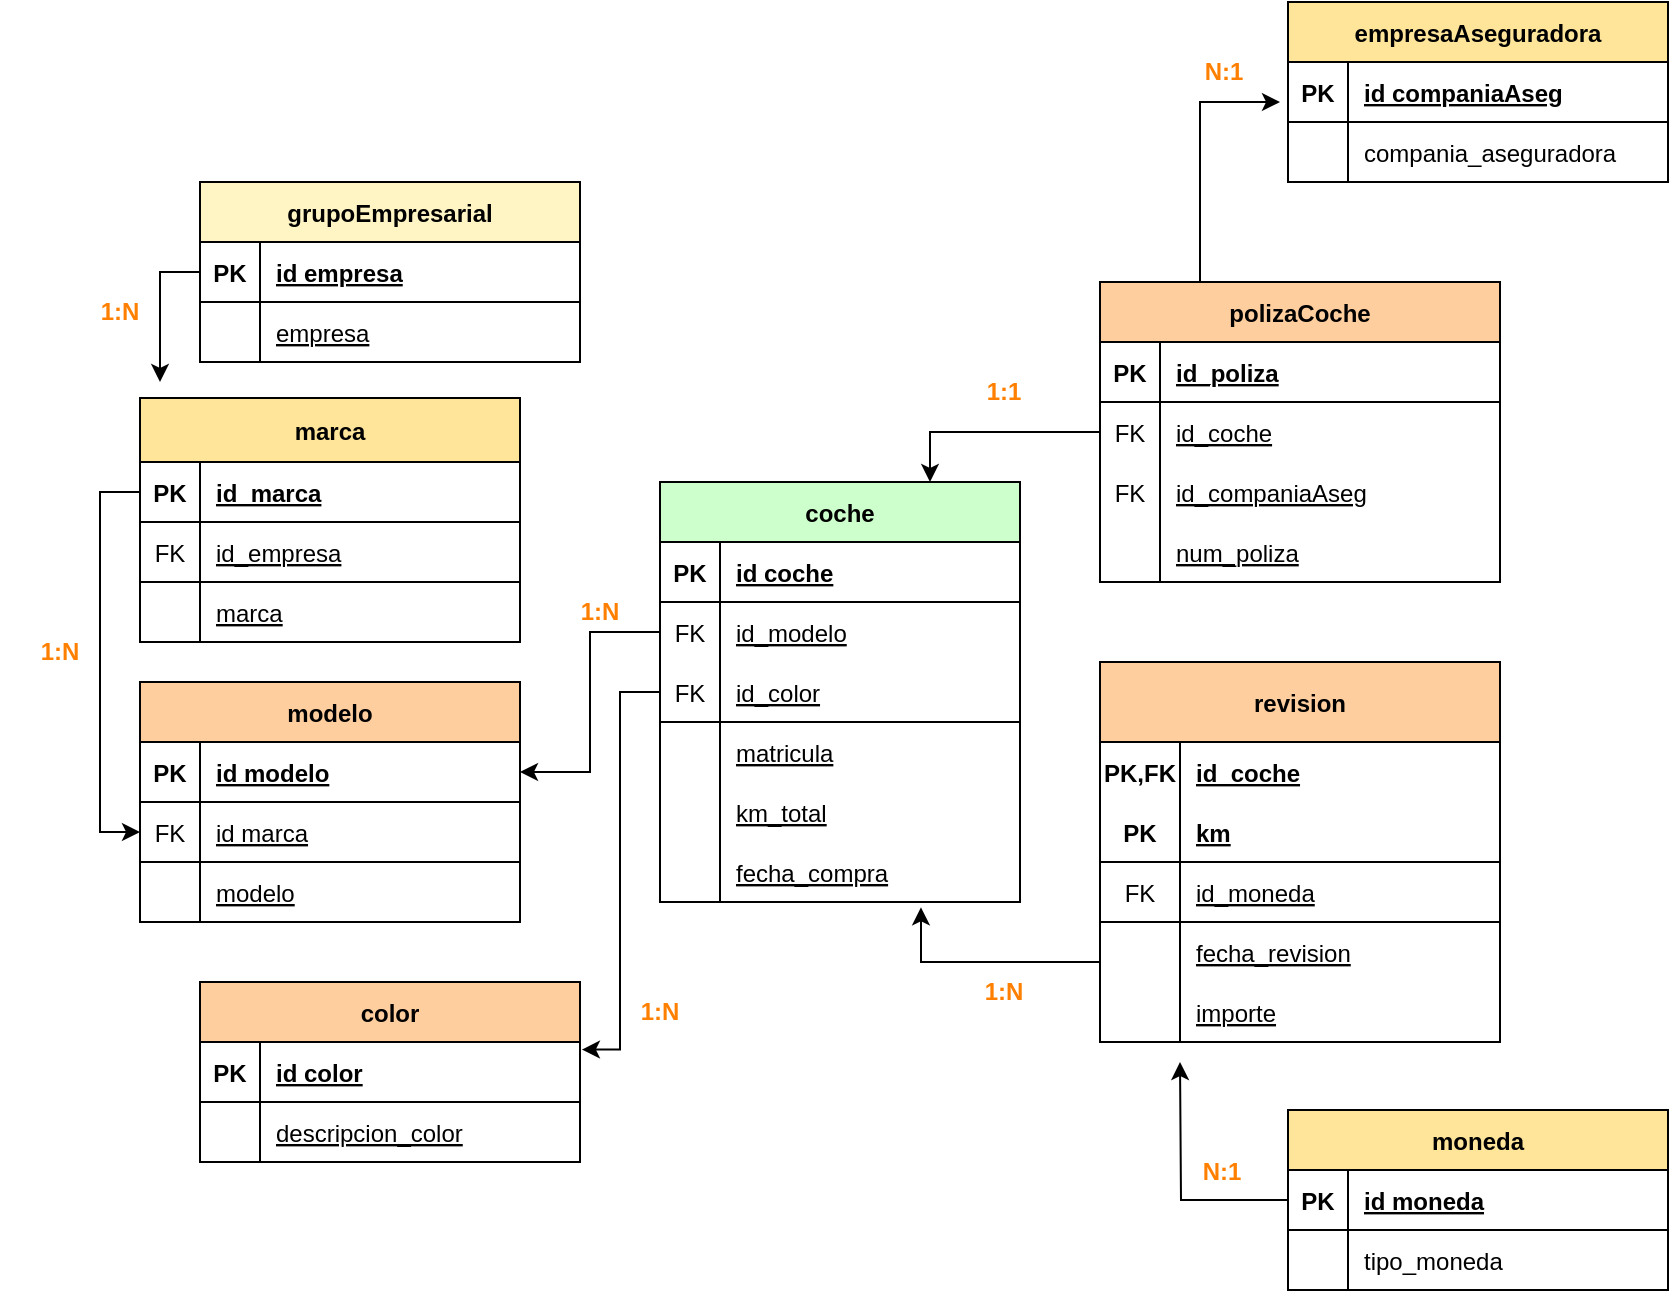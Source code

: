 <mxfile version="20.3.0" type="device"><diagram id="s9xjwpLU1Wq2A8iYwJkO" name="Página-1"><mxGraphModel dx="1501" dy="2034" grid="1" gridSize="10" guides="1" tooltips="1" connect="1" arrows="1" fold="1" page="1" pageScale="1" pageWidth="827" pageHeight="1169" math="0" shadow="0"><root><mxCell id="0"/><mxCell id="1" parent="0"/><mxCell id="CI-tjqGErFmag78RZbSI-109" value="coche" style="shape=table;startSize=30;container=1;collapsible=1;childLayout=tableLayout;fixedRows=1;rowLines=0;fontStyle=1;align=center;resizeLast=1;fillColor=#CCFFCC;" parent="1" vertex="1"><mxGeometry x="100" y="160" width="180" height="210" as="geometry"/></mxCell><mxCell id="CI-tjqGErFmag78RZbSI-110" value="" style="shape=tableRow;horizontal=0;startSize=0;swimlaneHead=0;swimlaneBody=0;fillColor=none;collapsible=0;dropTarget=0;points=[[0,0.5],[1,0.5]];portConstraint=eastwest;top=0;left=0;right=0;bottom=1;" parent="CI-tjqGErFmag78RZbSI-109" vertex="1"><mxGeometry y="30" width="180" height="30" as="geometry"/></mxCell><mxCell id="CI-tjqGErFmag78RZbSI-111" value="PK" style="shape=partialRectangle;connectable=0;fillColor=none;top=0;left=0;bottom=0;right=0;fontStyle=1;overflow=hidden;" parent="CI-tjqGErFmag78RZbSI-110" vertex="1"><mxGeometry width="30" height="30" as="geometry"><mxRectangle width="30" height="30" as="alternateBounds"/></mxGeometry></mxCell><mxCell id="CI-tjqGErFmag78RZbSI-112" value="id coche" style="shape=partialRectangle;connectable=0;fillColor=none;top=0;left=0;bottom=0;right=0;align=left;spacingLeft=6;fontStyle=5;overflow=hidden;" parent="CI-tjqGErFmag78RZbSI-110" vertex="1"><mxGeometry x="30" width="150" height="30" as="geometry"><mxRectangle width="150" height="30" as="alternateBounds"/></mxGeometry></mxCell><mxCell id="CI-tjqGErFmag78RZbSI-113" value="" style="shape=tableRow;horizontal=0;startSize=0;swimlaneHead=0;swimlaneBody=0;fillColor=none;collapsible=0;dropTarget=0;points=[[0,0.5],[1,0.5]];portConstraint=eastwest;top=0;left=0;right=0;bottom=0;" parent="CI-tjqGErFmag78RZbSI-109" vertex="1"><mxGeometry y="60" width="180" height="30" as="geometry"/></mxCell><mxCell id="CI-tjqGErFmag78RZbSI-114" value="FK" style="shape=partialRectangle;connectable=0;fillColor=none;top=0;left=0;bottom=0;right=0;editable=1;overflow=hidden;" parent="CI-tjqGErFmag78RZbSI-113" vertex="1"><mxGeometry width="30" height="30" as="geometry"><mxRectangle width="30" height="30" as="alternateBounds"/></mxGeometry></mxCell><mxCell id="CI-tjqGErFmag78RZbSI-115" value="id_modelo" style="shape=partialRectangle;connectable=0;fillColor=none;top=0;left=0;bottom=0;right=0;align=left;spacingLeft=6;overflow=hidden;fontStyle=4" parent="CI-tjqGErFmag78RZbSI-113" vertex="1"><mxGeometry x="30" width="150" height="30" as="geometry"><mxRectangle width="150" height="30" as="alternateBounds"/></mxGeometry></mxCell><mxCell id="CI-tjqGErFmag78RZbSI-116" value="" style="shape=tableRow;horizontal=0;startSize=0;swimlaneHead=0;swimlaneBody=0;fillColor=none;collapsible=0;dropTarget=0;points=[[0,0.5],[1,0.5]];portConstraint=eastwest;top=0;left=0;right=0;bottom=1;" parent="CI-tjqGErFmag78RZbSI-109" vertex="1"><mxGeometry y="90" width="180" height="30" as="geometry"/></mxCell><mxCell id="CI-tjqGErFmag78RZbSI-117" value="FK" style="shape=partialRectangle;connectable=0;fillColor=none;top=0;left=0;bottom=0;right=0;fontStyle=0;overflow=hidden;" parent="CI-tjqGErFmag78RZbSI-116" vertex="1"><mxGeometry width="30" height="30" as="geometry"><mxRectangle width="30" height="30" as="alternateBounds"/></mxGeometry></mxCell><mxCell id="CI-tjqGErFmag78RZbSI-118" value="id_color" style="shape=partialRectangle;connectable=0;fillColor=none;top=0;left=0;bottom=0;right=0;align=left;spacingLeft=6;fontStyle=4;overflow=hidden;strokeColor=default;" parent="CI-tjqGErFmag78RZbSI-116" vertex="1"><mxGeometry x="30" width="150" height="30" as="geometry"><mxRectangle width="150" height="30" as="alternateBounds"/></mxGeometry></mxCell><mxCell id="CI-tjqGErFmag78RZbSI-119" value="" style="shape=tableRow;horizontal=0;startSize=0;swimlaneHead=0;swimlaneBody=0;fillColor=none;collapsible=0;dropTarget=0;points=[[0,0.5],[1,0.5]];portConstraint=eastwest;top=0;left=0;right=0;bottom=0;" parent="CI-tjqGErFmag78RZbSI-109" vertex="1"><mxGeometry y="120" width="180" height="30" as="geometry"/></mxCell><mxCell id="CI-tjqGErFmag78RZbSI-120" value="" style="shape=partialRectangle;connectable=0;fillColor=none;top=0;left=0;bottom=0;right=0;editable=1;overflow=hidden;" parent="CI-tjqGErFmag78RZbSI-119" vertex="1"><mxGeometry width="30" height="30" as="geometry"><mxRectangle width="30" height="30" as="alternateBounds"/></mxGeometry></mxCell><mxCell id="CI-tjqGErFmag78RZbSI-121" value="matricula" style="shape=partialRectangle;connectable=0;fillColor=none;top=0;left=0;bottom=0;right=0;align=left;spacingLeft=6;overflow=hidden;fontStyle=4" parent="CI-tjqGErFmag78RZbSI-119" vertex="1"><mxGeometry x="30" width="150" height="30" as="geometry"><mxRectangle width="150" height="30" as="alternateBounds"/></mxGeometry></mxCell><mxCell id="CI-tjqGErFmag78RZbSI-122" value="" style="shape=tableRow;horizontal=0;startSize=0;swimlaneHead=0;swimlaneBody=0;fillColor=none;collapsible=0;dropTarget=0;points=[[0,0.5],[1,0.5]];portConstraint=eastwest;top=0;left=0;right=0;bottom=0;" parent="CI-tjqGErFmag78RZbSI-109" vertex="1"><mxGeometry y="150" width="180" height="30" as="geometry"/></mxCell><mxCell id="CI-tjqGErFmag78RZbSI-123" value="" style="shape=partialRectangle;connectable=0;fillColor=none;top=0;left=0;bottom=0;right=0;editable=1;overflow=hidden;" parent="CI-tjqGErFmag78RZbSI-122" vertex="1"><mxGeometry width="30" height="30" as="geometry"><mxRectangle width="30" height="30" as="alternateBounds"/></mxGeometry></mxCell><mxCell id="CI-tjqGErFmag78RZbSI-124" value="km_total" style="shape=partialRectangle;connectable=0;fillColor=none;top=0;left=0;bottom=0;right=0;align=left;spacingLeft=6;overflow=hidden;fontStyle=4" parent="CI-tjqGErFmag78RZbSI-122" vertex="1"><mxGeometry x="30" width="150" height="30" as="geometry"><mxRectangle width="150" height="30" as="alternateBounds"/></mxGeometry></mxCell><mxCell id="CI-tjqGErFmag78RZbSI-128" value="" style="shape=tableRow;horizontal=0;startSize=0;swimlaneHead=0;swimlaneBody=0;fillColor=none;collapsible=0;dropTarget=0;points=[[0,0.5],[1,0.5]];portConstraint=eastwest;top=0;left=0;right=0;bottom=0;" parent="CI-tjqGErFmag78RZbSI-109" vertex="1"><mxGeometry y="180" width="180" height="30" as="geometry"/></mxCell><mxCell id="CI-tjqGErFmag78RZbSI-129" value="" style="shape=partialRectangle;connectable=0;fillColor=none;top=0;left=0;bottom=0;right=0;editable=1;overflow=hidden;" parent="CI-tjqGErFmag78RZbSI-128" vertex="1"><mxGeometry width="30" height="30" as="geometry"><mxRectangle width="30" height="30" as="alternateBounds"/></mxGeometry></mxCell><mxCell id="CI-tjqGErFmag78RZbSI-130" value="fecha_compra" style="shape=partialRectangle;connectable=0;fillColor=none;top=0;left=0;bottom=0;right=0;align=left;spacingLeft=6;overflow=hidden;fontStyle=4" parent="CI-tjqGErFmag78RZbSI-128" vertex="1"><mxGeometry x="30" width="150" height="30" as="geometry"><mxRectangle width="150" height="30" as="alternateBounds"/></mxGeometry></mxCell><mxCell id="CI-tjqGErFmag78RZbSI-131" value="revision" style="shape=table;startSize=40;container=1;collapsible=1;childLayout=tableLayout;fixedRows=1;rowLines=0;fontStyle=1;align=center;resizeLast=1;fillColor=#FFCE9F;" parent="1" vertex="1"><mxGeometry x="320" y="250" width="200" height="190" as="geometry"/></mxCell><mxCell id="CI-tjqGErFmag78RZbSI-135" value="" style="shape=tableRow;horizontal=0;startSize=0;swimlaneHead=0;swimlaneBody=0;fillColor=none;collapsible=0;dropTarget=0;points=[[0,0.5],[1,0.5]];portConstraint=eastwest;top=0;left=0;right=0;bottom=0;" parent="CI-tjqGErFmag78RZbSI-131" vertex="1"><mxGeometry y="40" width="200" height="30" as="geometry"/></mxCell><mxCell id="CI-tjqGErFmag78RZbSI-136" value="PK,FK" style="shape=partialRectangle;connectable=0;fillColor=none;top=0;left=0;bottom=0;right=0;editable=1;overflow=hidden;fontStyle=1" parent="CI-tjqGErFmag78RZbSI-135" vertex="1"><mxGeometry width="40" height="30" as="geometry"><mxRectangle width="40" height="30" as="alternateBounds"/></mxGeometry></mxCell><mxCell id="CI-tjqGErFmag78RZbSI-137" value="id_coche" style="shape=partialRectangle;connectable=0;fillColor=none;top=0;left=0;bottom=0;right=0;align=left;spacingLeft=6;overflow=hidden;fontStyle=5" parent="CI-tjqGErFmag78RZbSI-135" vertex="1"><mxGeometry x="40" width="160" height="30" as="geometry"><mxRectangle width="160" height="30" as="alternateBounds"/></mxGeometry></mxCell><mxCell id="CI-tjqGErFmag78RZbSI-138" value="" style="shape=tableRow;horizontal=0;startSize=0;swimlaneHead=0;swimlaneBody=0;fillColor=none;collapsible=0;dropTarget=0;points=[[0,0.5],[1,0.5]];portConstraint=eastwest;top=0;left=0;right=0;bottom=1;" parent="CI-tjqGErFmag78RZbSI-131" vertex="1"><mxGeometry y="70" width="200" height="30" as="geometry"/></mxCell><mxCell id="CI-tjqGErFmag78RZbSI-139" value="PK" style="shape=partialRectangle;connectable=0;fillColor=none;top=0;left=0;bottom=0;right=0;fontStyle=1;overflow=hidden;" parent="CI-tjqGErFmag78RZbSI-138" vertex="1"><mxGeometry width="40" height="30" as="geometry"><mxRectangle width="40" height="30" as="alternateBounds"/></mxGeometry></mxCell><mxCell id="CI-tjqGErFmag78RZbSI-140" value="km" style="shape=partialRectangle;connectable=0;fillColor=none;top=0;left=0;bottom=0;right=0;align=left;spacingLeft=6;fontStyle=5;overflow=hidden;strokeColor=default;" parent="CI-tjqGErFmag78RZbSI-138" vertex="1"><mxGeometry x="40" width="160" height="30" as="geometry"><mxRectangle width="160" height="30" as="alternateBounds"/></mxGeometry></mxCell><mxCell id="CI-tjqGErFmag78RZbSI-132" value="" style="shape=tableRow;horizontal=0;startSize=0;swimlaneHead=0;swimlaneBody=0;fillColor=none;collapsible=0;dropTarget=0;points=[[0,0.5],[1,0.5]];portConstraint=eastwest;top=0;left=0;right=0;bottom=1;fontStyle=0" parent="CI-tjqGErFmag78RZbSI-131" vertex="1"><mxGeometry y="100" width="200" height="30" as="geometry"/></mxCell><mxCell id="CI-tjqGErFmag78RZbSI-133" value="FK" style="shape=partialRectangle;connectable=0;fillColor=none;top=0;left=0;bottom=0;right=0;fontStyle=0;overflow=hidden;" parent="CI-tjqGErFmag78RZbSI-132" vertex="1"><mxGeometry width="40" height="30" as="geometry"><mxRectangle width="40" height="30" as="alternateBounds"/></mxGeometry></mxCell><mxCell id="CI-tjqGErFmag78RZbSI-134" value="id_moneda" style="shape=partialRectangle;connectable=0;fillColor=none;top=0;left=0;bottom=0;right=0;align=left;spacingLeft=6;fontStyle=4;overflow=hidden;strokeColor=none;" parent="CI-tjqGErFmag78RZbSI-132" vertex="1"><mxGeometry x="40" width="160" height="30" as="geometry"><mxRectangle width="160" height="30" as="alternateBounds"/></mxGeometry></mxCell><mxCell id="CI-tjqGErFmag78RZbSI-141" value="" style="shape=tableRow;horizontal=0;startSize=0;swimlaneHead=0;swimlaneBody=0;fillColor=none;collapsible=0;dropTarget=0;points=[[0,0.5],[1,0.5]];portConstraint=eastwest;top=0;left=0;right=0;bottom=0;" parent="CI-tjqGErFmag78RZbSI-131" vertex="1"><mxGeometry y="130" width="200" height="30" as="geometry"/></mxCell><mxCell id="CI-tjqGErFmag78RZbSI-142" value="" style="shape=partialRectangle;connectable=0;fillColor=none;top=0;left=0;bottom=0;right=0;editable=1;overflow=hidden;" parent="CI-tjqGErFmag78RZbSI-141" vertex="1"><mxGeometry width="40" height="30" as="geometry"><mxRectangle width="40" height="30" as="alternateBounds"/></mxGeometry></mxCell><mxCell id="CI-tjqGErFmag78RZbSI-143" value="fecha_revision" style="shape=partialRectangle;connectable=0;fillColor=none;top=0;left=0;bottom=0;right=0;align=left;spacingLeft=6;overflow=hidden;fontStyle=4" parent="CI-tjqGErFmag78RZbSI-141" vertex="1"><mxGeometry x="40" width="160" height="30" as="geometry"><mxRectangle width="160" height="30" as="alternateBounds"/></mxGeometry></mxCell><mxCell id="CI-tjqGErFmag78RZbSI-144" value="" style="shape=tableRow;horizontal=0;startSize=0;swimlaneHead=0;swimlaneBody=0;fillColor=none;collapsible=0;dropTarget=0;points=[[0,0.5],[1,0.5]];portConstraint=eastwest;top=0;left=0;right=0;bottom=0;fontStyle=4" parent="CI-tjqGErFmag78RZbSI-131" vertex="1"><mxGeometry y="160" width="200" height="30" as="geometry"/></mxCell><mxCell id="CI-tjqGErFmag78RZbSI-145" value="" style="shape=partialRectangle;connectable=0;fillColor=none;top=0;left=0;bottom=0;right=0;editable=1;overflow=hidden;" parent="CI-tjqGErFmag78RZbSI-144" vertex="1"><mxGeometry width="40" height="30" as="geometry"><mxRectangle width="40" height="30" as="alternateBounds"/></mxGeometry></mxCell><mxCell id="CI-tjqGErFmag78RZbSI-146" value="importe" style="shape=partialRectangle;connectable=0;fillColor=none;top=0;left=0;bottom=0;right=0;align=left;spacingLeft=6;overflow=hidden;fontStyle=4" parent="CI-tjqGErFmag78RZbSI-144" vertex="1"><mxGeometry x="40" width="160" height="30" as="geometry"><mxRectangle width="160" height="30" as="alternateBounds"/></mxGeometry></mxCell><mxCell id="CI-tjqGErFmag78RZbSI-153" value="moneda" style="shape=table;startSize=30;container=1;collapsible=1;childLayout=tableLayout;fixedRows=1;rowLines=0;fontStyle=1;align=center;resizeLast=1;fillColor=#FFE599;" parent="1" vertex="1"><mxGeometry x="414" y="474" width="190" height="90" as="geometry"/></mxCell><mxCell id="CI-tjqGErFmag78RZbSI-154" value="" style="shape=tableRow;horizontal=0;startSize=0;swimlaneHead=0;swimlaneBody=0;fillColor=none;collapsible=0;dropTarget=0;points=[[0,0.5],[1,0.5]];portConstraint=eastwest;top=0;left=0;right=0;bottom=1;" parent="CI-tjqGErFmag78RZbSI-153" vertex="1"><mxGeometry y="30" width="190" height="30" as="geometry"/></mxCell><mxCell id="CI-tjqGErFmag78RZbSI-155" value="PK" style="shape=partialRectangle;connectable=0;fillColor=none;top=0;left=0;bottom=0;right=0;fontStyle=1;overflow=hidden;" parent="CI-tjqGErFmag78RZbSI-154" vertex="1"><mxGeometry width="30" height="30" as="geometry"><mxRectangle width="30" height="30" as="alternateBounds"/></mxGeometry></mxCell><mxCell id="CI-tjqGErFmag78RZbSI-156" value="id moneda" style="shape=partialRectangle;connectable=0;fillColor=none;top=0;left=0;bottom=0;right=0;align=left;spacingLeft=6;fontStyle=5;overflow=hidden;" parent="CI-tjqGErFmag78RZbSI-154" vertex="1"><mxGeometry x="30" width="160" height="30" as="geometry"><mxRectangle width="160" height="30" as="alternateBounds"/></mxGeometry></mxCell><mxCell id="CI-tjqGErFmag78RZbSI-157" value="" style="shape=tableRow;horizontal=0;startSize=0;swimlaneHead=0;swimlaneBody=0;fillColor=none;collapsible=0;dropTarget=0;points=[[0,0.5],[1,0.5]];portConstraint=eastwest;top=0;left=0;right=0;bottom=0;" parent="CI-tjqGErFmag78RZbSI-153" vertex="1"><mxGeometry y="60" width="190" height="30" as="geometry"/></mxCell><mxCell id="CI-tjqGErFmag78RZbSI-158" value="" style="shape=partialRectangle;connectable=0;fillColor=none;top=0;left=0;bottom=0;right=0;editable=1;overflow=hidden;" parent="CI-tjqGErFmag78RZbSI-157" vertex="1"><mxGeometry width="30" height="30" as="geometry"><mxRectangle width="30" height="30" as="alternateBounds"/></mxGeometry></mxCell><mxCell id="CI-tjqGErFmag78RZbSI-159" value="tipo_moneda" style="shape=partialRectangle;connectable=0;fillColor=none;top=0;left=0;bottom=0;right=0;align=left;spacingLeft=6;overflow=hidden;" parent="CI-tjqGErFmag78RZbSI-157" vertex="1"><mxGeometry x="30" width="160" height="30" as="geometry"><mxRectangle width="160" height="30" as="alternateBounds"/></mxGeometry></mxCell><mxCell id="CI-tjqGErFmag78RZbSI-168" value="empresaAseguradora" style="shape=table;startSize=30;container=1;collapsible=1;childLayout=tableLayout;fixedRows=1;rowLines=0;fontStyle=1;align=center;resizeLast=1;fillColor=#FFE599;" parent="1" vertex="1"><mxGeometry x="414" y="-80" width="190" height="90" as="geometry"/></mxCell><mxCell id="CI-tjqGErFmag78RZbSI-169" value="" style="shape=tableRow;horizontal=0;startSize=0;swimlaneHead=0;swimlaneBody=0;fillColor=none;collapsible=0;dropTarget=0;points=[[0,0.5],[1,0.5]];portConstraint=eastwest;top=0;left=0;right=0;bottom=1;" parent="CI-tjqGErFmag78RZbSI-168" vertex="1"><mxGeometry y="30" width="190" height="30" as="geometry"/></mxCell><mxCell id="CI-tjqGErFmag78RZbSI-170" value="PK" style="shape=partialRectangle;connectable=0;fillColor=none;top=0;left=0;bottom=0;right=0;fontStyle=1;overflow=hidden;" parent="CI-tjqGErFmag78RZbSI-169" vertex="1"><mxGeometry width="30" height="30" as="geometry"><mxRectangle width="30" height="30" as="alternateBounds"/></mxGeometry></mxCell><mxCell id="CI-tjqGErFmag78RZbSI-171" value="id companiaAseg" style="shape=partialRectangle;connectable=0;fillColor=none;top=0;left=0;bottom=0;right=0;align=left;spacingLeft=6;fontStyle=5;overflow=hidden;" parent="CI-tjqGErFmag78RZbSI-169" vertex="1"><mxGeometry x="30" width="160" height="30" as="geometry"><mxRectangle width="160" height="30" as="alternateBounds"/></mxGeometry></mxCell><mxCell id="CI-tjqGErFmag78RZbSI-175" value="" style="shape=tableRow;horizontal=0;startSize=0;swimlaneHead=0;swimlaneBody=0;fillColor=none;collapsible=0;dropTarget=0;points=[[0,0.5],[1,0.5]];portConstraint=eastwest;top=0;left=0;right=0;bottom=0;" parent="CI-tjqGErFmag78RZbSI-168" vertex="1"><mxGeometry y="60" width="190" height="30" as="geometry"/></mxCell><mxCell id="CI-tjqGErFmag78RZbSI-176" value="" style="shape=partialRectangle;connectable=0;fillColor=none;top=0;left=0;bottom=0;right=0;editable=1;overflow=hidden;" parent="CI-tjqGErFmag78RZbSI-175" vertex="1"><mxGeometry width="30" height="30" as="geometry"><mxRectangle width="30" height="30" as="alternateBounds"/></mxGeometry></mxCell><mxCell id="CI-tjqGErFmag78RZbSI-177" value="compania_aseguradora" style="shape=partialRectangle;connectable=0;fillColor=none;top=0;left=0;bottom=0;right=0;align=left;spacingLeft=6;overflow=hidden;" parent="CI-tjqGErFmag78RZbSI-175" vertex="1"><mxGeometry x="30" width="160" height="30" as="geometry"><mxRectangle width="160" height="30" as="alternateBounds"/></mxGeometry></mxCell><mxCell id="CI-tjqGErFmag78RZbSI-204" value="marca" style="shape=table;startSize=32;container=1;collapsible=1;childLayout=tableLayout;fixedRows=1;rowLines=0;fontStyle=1;align=center;resizeLast=1;fillColor=#FFE599;" parent="1" vertex="1"><mxGeometry x="-160" y="118" width="190" height="122" as="geometry"/></mxCell><mxCell id="CI-tjqGErFmag78RZbSI-205" value="" style="shape=tableRow;horizontal=0;startSize=0;swimlaneHead=0;swimlaneBody=0;fillColor=none;collapsible=0;dropTarget=0;points=[[0,0.5],[1,0.5]];portConstraint=eastwest;top=0;left=0;right=0;bottom=1;" parent="CI-tjqGErFmag78RZbSI-204" vertex="1"><mxGeometry y="32" width="190" height="30" as="geometry"/></mxCell><mxCell id="CI-tjqGErFmag78RZbSI-206" value="PK" style="shape=partialRectangle;connectable=0;fillColor=none;top=0;left=0;bottom=0;right=0;fontStyle=1;overflow=hidden;" parent="CI-tjqGErFmag78RZbSI-205" vertex="1"><mxGeometry width="30" height="30" as="geometry"><mxRectangle width="30" height="30" as="alternateBounds"/></mxGeometry></mxCell><mxCell id="CI-tjqGErFmag78RZbSI-207" value="id_marca" style="shape=partialRectangle;connectable=0;fillColor=none;top=0;left=0;bottom=0;right=0;align=left;spacingLeft=6;fontStyle=5;overflow=hidden;" parent="CI-tjqGErFmag78RZbSI-205" vertex="1"><mxGeometry x="30" width="160" height="30" as="geometry"><mxRectangle width="160" height="30" as="alternateBounds"/></mxGeometry></mxCell><mxCell id="CI-tjqGErFmag78RZbSI-208" value="" style="shape=tableRow;horizontal=0;startSize=0;swimlaneHead=0;swimlaneBody=0;fillColor=none;collapsible=0;dropTarget=0;points=[[0,0.5],[1,0.5]];portConstraint=eastwest;top=0;left=0;right=0;bottom=1;" parent="CI-tjqGErFmag78RZbSI-204" vertex="1"><mxGeometry y="62" width="190" height="30" as="geometry"/></mxCell><mxCell id="CI-tjqGErFmag78RZbSI-209" value="FK" style="shape=partialRectangle;connectable=0;fillColor=none;top=0;left=0;bottom=0;right=0;fontStyle=0;overflow=hidden;" parent="CI-tjqGErFmag78RZbSI-208" vertex="1"><mxGeometry width="30" height="30" as="geometry"><mxRectangle width="30" height="30" as="alternateBounds"/></mxGeometry></mxCell><mxCell id="CI-tjqGErFmag78RZbSI-210" value="id_empresa" style="shape=partialRectangle;connectable=0;fillColor=none;top=0;left=0;bottom=0;right=0;align=left;spacingLeft=6;fontStyle=4;overflow=hidden;" parent="CI-tjqGErFmag78RZbSI-208" vertex="1"><mxGeometry x="30" width="160" height="30" as="geometry"><mxRectangle width="160" height="30" as="alternateBounds"/></mxGeometry></mxCell><mxCell id="CI-tjqGErFmag78RZbSI-211" value="" style="shape=tableRow;horizontal=0;startSize=0;swimlaneHead=0;swimlaneBody=0;fillColor=none;collapsible=0;dropTarget=0;points=[[0,0.5],[1,0.5]];portConstraint=eastwest;top=0;left=0;right=0;bottom=0;" parent="CI-tjqGErFmag78RZbSI-204" vertex="1"><mxGeometry y="92" width="190" height="30" as="geometry"/></mxCell><mxCell id="CI-tjqGErFmag78RZbSI-212" value="" style="shape=partialRectangle;connectable=0;fillColor=none;top=0;left=0;bottom=0;right=0;editable=1;overflow=hidden;" parent="CI-tjqGErFmag78RZbSI-211" vertex="1"><mxGeometry width="30" height="30" as="geometry"><mxRectangle width="30" height="30" as="alternateBounds"/></mxGeometry></mxCell><mxCell id="CI-tjqGErFmag78RZbSI-213" value="marca" style="shape=partialRectangle;connectable=0;fillColor=none;top=0;left=0;bottom=0;right=0;align=left;spacingLeft=6;overflow=hidden;fontStyle=4" parent="CI-tjqGErFmag78RZbSI-211" vertex="1"><mxGeometry x="30" width="160" height="30" as="geometry"><mxRectangle width="160" height="30" as="alternateBounds"/></mxGeometry></mxCell><mxCell id="CI-tjqGErFmag78RZbSI-214" value="color" style="shape=table;startSize=30;container=1;collapsible=1;childLayout=tableLayout;fixedRows=1;rowLines=0;fontStyle=1;align=center;resizeLast=1;fillColor=#FFCE9F;" parent="1" vertex="1"><mxGeometry x="-130" y="410" width="190" height="90" as="geometry"/></mxCell><mxCell id="CI-tjqGErFmag78RZbSI-215" value="" style="shape=tableRow;horizontal=0;startSize=0;swimlaneHead=0;swimlaneBody=0;fillColor=none;collapsible=0;dropTarget=0;points=[[0,0.5],[1,0.5]];portConstraint=eastwest;top=0;left=0;right=0;bottom=1;" parent="CI-tjqGErFmag78RZbSI-214" vertex="1"><mxGeometry y="30" width="190" height="30" as="geometry"/></mxCell><mxCell id="CI-tjqGErFmag78RZbSI-216" value="PK" style="shape=partialRectangle;connectable=0;fillColor=none;top=0;left=0;bottom=0;right=0;fontStyle=1;overflow=hidden;" parent="CI-tjqGErFmag78RZbSI-215" vertex="1"><mxGeometry width="30" height="30" as="geometry"><mxRectangle width="30" height="30" as="alternateBounds"/></mxGeometry></mxCell><mxCell id="CI-tjqGErFmag78RZbSI-217" value="id color" style="shape=partialRectangle;connectable=0;fillColor=none;top=0;left=0;bottom=0;right=0;align=left;spacingLeft=6;fontStyle=5;overflow=hidden;" parent="CI-tjqGErFmag78RZbSI-215" vertex="1"><mxGeometry x="30" width="160" height="30" as="geometry"><mxRectangle width="160" height="30" as="alternateBounds"/></mxGeometry></mxCell><mxCell id="CI-tjqGErFmag78RZbSI-221" value="" style="shape=tableRow;horizontal=0;startSize=0;swimlaneHead=0;swimlaneBody=0;fillColor=none;collapsible=0;dropTarget=0;points=[[0,0.5],[1,0.5]];portConstraint=eastwest;top=0;left=0;right=0;bottom=0;" parent="CI-tjqGErFmag78RZbSI-214" vertex="1"><mxGeometry y="60" width="190" height="30" as="geometry"/></mxCell><mxCell id="CI-tjqGErFmag78RZbSI-222" value="" style="shape=partialRectangle;connectable=0;fillColor=none;top=0;left=0;bottom=0;right=0;editable=1;overflow=hidden;" parent="CI-tjqGErFmag78RZbSI-221" vertex="1"><mxGeometry width="30" height="30" as="geometry"><mxRectangle width="30" height="30" as="alternateBounds"/></mxGeometry></mxCell><mxCell id="CI-tjqGErFmag78RZbSI-223" value="descripcion_color" style="shape=partialRectangle;connectable=0;fillColor=none;top=0;left=0;bottom=0;right=0;align=left;spacingLeft=6;overflow=hidden;fontStyle=4" parent="CI-tjqGErFmag78RZbSI-221" vertex="1"><mxGeometry x="30" width="160" height="30" as="geometry"><mxRectangle width="160" height="30" as="alternateBounds"/></mxGeometry></mxCell><mxCell id="CI-tjqGErFmag78RZbSI-224" value="grupoEmpresarial" style="shape=table;startSize=30;container=1;collapsible=1;childLayout=tableLayout;fixedRows=1;rowLines=0;fontStyle=1;align=center;resizeLast=1;fillColor=#FFF4C3;" parent="1" vertex="1"><mxGeometry x="-130" y="10" width="190" height="90" as="geometry"><mxRectangle x="-130" y="10" width="140" height="30" as="alternateBounds"/></mxGeometry></mxCell><mxCell id="CI-tjqGErFmag78RZbSI-225" value="" style="shape=tableRow;horizontal=0;startSize=0;swimlaneHead=0;swimlaneBody=0;fillColor=none;collapsible=0;dropTarget=0;points=[[0,0.5],[1,0.5]];portConstraint=eastwest;top=0;left=0;right=0;bottom=1;" parent="CI-tjqGErFmag78RZbSI-224" vertex="1"><mxGeometry y="30" width="190" height="30" as="geometry"/></mxCell><mxCell id="CI-tjqGErFmag78RZbSI-226" value="PK" style="shape=partialRectangle;connectable=0;fillColor=none;top=0;left=0;bottom=0;right=0;fontStyle=1;overflow=hidden;" parent="CI-tjqGErFmag78RZbSI-225" vertex="1"><mxGeometry width="30" height="30" as="geometry"><mxRectangle width="30" height="30" as="alternateBounds"/></mxGeometry></mxCell><mxCell id="CI-tjqGErFmag78RZbSI-227" value="id empresa" style="shape=partialRectangle;connectable=0;fillColor=none;top=0;left=0;bottom=0;right=0;align=left;spacingLeft=6;fontStyle=5;overflow=hidden;" parent="CI-tjqGErFmag78RZbSI-225" vertex="1"><mxGeometry x="30" width="160" height="30" as="geometry"><mxRectangle width="160" height="30" as="alternateBounds"/></mxGeometry></mxCell><mxCell id="CI-tjqGErFmag78RZbSI-228" value="" style="shape=tableRow;horizontal=0;startSize=0;swimlaneHead=0;swimlaneBody=0;fillColor=none;collapsible=0;dropTarget=0;points=[[0,0.5],[1,0.5]];portConstraint=eastwest;top=0;left=0;right=0;bottom=0;" parent="CI-tjqGErFmag78RZbSI-224" vertex="1"><mxGeometry y="60" width="190" height="30" as="geometry"/></mxCell><mxCell id="CI-tjqGErFmag78RZbSI-229" value="" style="shape=partialRectangle;connectable=0;fillColor=none;top=0;left=0;bottom=0;right=0;editable=1;overflow=hidden;" parent="CI-tjqGErFmag78RZbSI-228" vertex="1"><mxGeometry width="30" height="30" as="geometry"><mxRectangle width="30" height="30" as="alternateBounds"/></mxGeometry></mxCell><mxCell id="CI-tjqGErFmag78RZbSI-230" value="empresa" style="shape=partialRectangle;connectable=0;fillColor=none;top=0;left=0;bottom=0;right=0;align=left;spacingLeft=6;overflow=hidden;fontStyle=4" parent="CI-tjqGErFmag78RZbSI-228" vertex="1"><mxGeometry x="30" width="160" height="30" as="geometry"><mxRectangle width="160" height="30" as="alternateBounds"/></mxGeometry></mxCell><mxCell id="CI-tjqGErFmag78RZbSI-231" value="modelo" style="shape=table;startSize=30;container=1;collapsible=1;childLayout=tableLayout;fixedRows=1;rowLines=0;fontStyle=1;align=center;resizeLast=1;fillColor=#FFCE9F;" parent="1" vertex="1"><mxGeometry x="-160" y="260" width="190" height="120" as="geometry"/></mxCell><mxCell id="CI-tjqGErFmag78RZbSI-232" value="" style="shape=tableRow;horizontal=0;startSize=0;swimlaneHead=0;swimlaneBody=0;fillColor=none;collapsible=0;dropTarget=0;points=[[0,0.5],[1,0.5]];portConstraint=eastwest;top=0;left=0;right=0;bottom=1;" parent="CI-tjqGErFmag78RZbSI-231" vertex="1"><mxGeometry y="30" width="190" height="30" as="geometry"/></mxCell><mxCell id="CI-tjqGErFmag78RZbSI-233" value="PK" style="shape=partialRectangle;connectable=0;fillColor=none;top=0;left=0;bottom=0;right=0;fontStyle=1;overflow=hidden;" parent="CI-tjqGErFmag78RZbSI-232" vertex="1"><mxGeometry width="30" height="30" as="geometry"><mxRectangle width="30" height="30" as="alternateBounds"/></mxGeometry></mxCell><mxCell id="CI-tjqGErFmag78RZbSI-234" value="id modelo" style="shape=partialRectangle;connectable=0;fillColor=none;top=0;left=0;bottom=0;right=0;align=left;spacingLeft=6;fontStyle=5;overflow=hidden;" parent="CI-tjqGErFmag78RZbSI-232" vertex="1"><mxGeometry x="30" width="160" height="30" as="geometry"><mxRectangle width="160" height="30" as="alternateBounds"/></mxGeometry></mxCell><mxCell id="CI-tjqGErFmag78RZbSI-241" value="" style="shape=tableRow;horizontal=0;startSize=0;swimlaneHead=0;swimlaneBody=0;fillColor=none;collapsible=0;dropTarget=0;points=[[0,0.5],[1,0.5]];portConstraint=eastwest;top=0;left=0;right=0;bottom=1;" parent="CI-tjqGErFmag78RZbSI-231" vertex="1"><mxGeometry y="60" width="190" height="30" as="geometry"/></mxCell><mxCell id="CI-tjqGErFmag78RZbSI-242" value="FK" style="shape=partialRectangle;connectable=0;fillColor=none;top=0;left=0;bottom=0;right=0;fontStyle=0;overflow=hidden;" parent="CI-tjqGErFmag78RZbSI-241" vertex="1"><mxGeometry width="30" height="30" as="geometry"><mxRectangle width="30" height="30" as="alternateBounds"/></mxGeometry></mxCell><mxCell id="CI-tjqGErFmag78RZbSI-243" value="id marca" style="shape=partialRectangle;connectable=0;fillColor=none;top=0;left=0;bottom=0;right=0;align=left;spacingLeft=6;fontStyle=4;overflow=hidden;" parent="CI-tjqGErFmag78RZbSI-241" vertex="1"><mxGeometry x="30" width="160" height="30" as="geometry"><mxRectangle width="160" height="30" as="alternateBounds"/></mxGeometry></mxCell><mxCell id="CI-tjqGErFmag78RZbSI-235" value="" style="shape=tableRow;horizontal=0;startSize=0;swimlaneHead=0;swimlaneBody=0;fillColor=none;collapsible=0;dropTarget=0;points=[[0,0.5],[1,0.5]];portConstraint=eastwest;top=0;left=0;right=0;bottom=0;" parent="CI-tjqGErFmag78RZbSI-231" vertex="1"><mxGeometry y="90" width="190" height="30" as="geometry"/></mxCell><mxCell id="CI-tjqGErFmag78RZbSI-236" value="" style="shape=partialRectangle;connectable=0;fillColor=none;top=0;left=0;bottom=0;right=0;editable=1;overflow=hidden;" parent="CI-tjqGErFmag78RZbSI-235" vertex="1"><mxGeometry width="30" height="30" as="geometry"><mxRectangle width="30" height="30" as="alternateBounds"/></mxGeometry></mxCell><mxCell id="CI-tjqGErFmag78RZbSI-237" value="modelo" style="shape=partialRectangle;connectable=0;fillColor=none;top=0;left=0;bottom=0;right=0;align=left;spacingLeft=6;overflow=hidden;fontStyle=4" parent="CI-tjqGErFmag78RZbSI-235" vertex="1"><mxGeometry x="30" width="160" height="30" as="geometry"><mxRectangle width="160" height="30" as="alternateBounds"/></mxGeometry></mxCell><mxCell id="CI-tjqGErFmag78RZbSI-284" style="edgeStyle=orthogonalEdgeStyle;rounded=0;orthogonalLoop=1;jettySize=auto;html=1;fontFamily=Helvetica;fontSize=12;fontColor=#FF8000;" parent="1" source="CI-tjqGErFmag78RZbSI-250" edge="1"><mxGeometry relative="1" as="geometry"><mxPoint x="410" y="-30" as="targetPoint"/><Array as="points"><mxPoint x="370" y="-10"/><mxPoint x="370" y="-10"/></Array></mxGeometry></mxCell><mxCell id="CI-tjqGErFmag78RZbSI-288" style="edgeStyle=orthogonalEdgeStyle;rounded=0;orthogonalLoop=1;jettySize=auto;html=1;entryX=0.75;entryY=0;entryDx=0;entryDy=0;fontFamily=Helvetica;fontSize=12;fontColor=#FF8000;" parent="1" source="CI-tjqGErFmag78RZbSI-250" target="CI-tjqGErFmag78RZbSI-109" edge="1"><mxGeometry relative="1" as="geometry"/></mxCell><mxCell id="CI-tjqGErFmag78RZbSI-250" value="polizaCoche" style="shape=table;startSize=30;container=1;collapsible=1;childLayout=tableLayout;fixedRows=1;rowLines=0;fontStyle=1;align=center;resizeLast=1;fillColor=#FFCE9F;" parent="1" vertex="1"><mxGeometry x="320" y="60" width="200" height="150" as="geometry"/></mxCell><mxCell id="CI-tjqGErFmag78RZbSI-251" value="" style="shape=tableRow;horizontal=0;startSize=0;swimlaneHead=0;swimlaneBody=0;fillColor=none;collapsible=0;dropTarget=0;points=[[0,0.5],[1,0.5]];portConstraint=eastwest;top=0;left=0;right=0;bottom=1;" parent="CI-tjqGErFmag78RZbSI-250" vertex="1"><mxGeometry y="30" width="200" height="30" as="geometry"/></mxCell><mxCell id="CI-tjqGErFmag78RZbSI-252" value="PK" style="shape=partialRectangle;connectable=0;fillColor=none;top=0;left=0;bottom=0;right=0;fontStyle=1;overflow=hidden;" parent="CI-tjqGErFmag78RZbSI-251" vertex="1"><mxGeometry width="30" height="30" as="geometry"><mxRectangle width="30" height="30" as="alternateBounds"/></mxGeometry></mxCell><mxCell id="CI-tjqGErFmag78RZbSI-253" value="id_poliza" style="shape=partialRectangle;connectable=0;fillColor=none;top=0;left=0;bottom=0;right=0;align=left;spacingLeft=6;fontStyle=5;overflow=hidden;" parent="CI-tjqGErFmag78RZbSI-251" vertex="1"><mxGeometry x="30" width="170" height="30" as="geometry"><mxRectangle width="170" height="30" as="alternateBounds"/></mxGeometry></mxCell><mxCell id="CI-tjqGErFmag78RZbSI-254" value="" style="shape=tableRow;horizontal=0;startSize=0;swimlaneHead=0;swimlaneBody=0;fillColor=none;collapsible=0;dropTarget=0;points=[[0,0.5],[1,0.5]];portConstraint=eastwest;top=0;left=0;right=0;bottom=0;" parent="CI-tjqGErFmag78RZbSI-250" vertex="1"><mxGeometry y="60" width="200" height="30" as="geometry"/></mxCell><mxCell id="CI-tjqGErFmag78RZbSI-255" value="FK" style="shape=partialRectangle;connectable=0;fillColor=none;top=0;left=0;bottom=0;right=0;editable=1;overflow=hidden;" parent="CI-tjqGErFmag78RZbSI-254" vertex="1"><mxGeometry width="30" height="30" as="geometry"><mxRectangle width="30" height="30" as="alternateBounds"/></mxGeometry></mxCell><mxCell id="CI-tjqGErFmag78RZbSI-256" value="id_coche" style="shape=partialRectangle;connectable=0;fillColor=none;top=0;left=0;bottom=0;right=0;align=left;spacingLeft=6;overflow=hidden;fontStyle=4" parent="CI-tjqGErFmag78RZbSI-254" vertex="1"><mxGeometry x="30" width="170" height="30" as="geometry"><mxRectangle width="170" height="30" as="alternateBounds"/></mxGeometry></mxCell><mxCell id="CI-tjqGErFmag78RZbSI-263" value="" style="shape=tableRow;horizontal=0;startSize=0;swimlaneHead=0;swimlaneBody=0;fillColor=none;collapsible=0;dropTarget=0;points=[[0,0.5],[1,0.5]];portConstraint=eastwest;top=0;left=0;right=0;bottom=0;" parent="CI-tjqGErFmag78RZbSI-250" vertex="1"><mxGeometry y="90" width="200" height="30" as="geometry"/></mxCell><mxCell id="CI-tjqGErFmag78RZbSI-264" value="FK" style="shape=partialRectangle;connectable=0;fillColor=none;top=0;left=0;bottom=0;right=0;editable=1;overflow=hidden;" parent="CI-tjqGErFmag78RZbSI-263" vertex="1"><mxGeometry width="30" height="30" as="geometry"><mxRectangle width="30" height="30" as="alternateBounds"/></mxGeometry></mxCell><mxCell id="CI-tjqGErFmag78RZbSI-265" value="id_companiaAseg" style="shape=partialRectangle;connectable=0;fillColor=none;top=0;left=0;bottom=0;right=0;align=left;spacingLeft=6;overflow=hidden;fontStyle=4" parent="CI-tjqGErFmag78RZbSI-263" vertex="1"><mxGeometry x="30" width="170" height="30" as="geometry"><mxRectangle width="170" height="30" as="alternateBounds"/></mxGeometry></mxCell><mxCell id="CI-tjqGErFmag78RZbSI-266" value="" style="shape=tableRow;horizontal=0;startSize=0;swimlaneHead=0;swimlaneBody=0;fillColor=none;collapsible=0;dropTarget=0;points=[[0,0.5],[1,0.5]];portConstraint=eastwest;top=0;left=0;right=0;bottom=0;" parent="CI-tjqGErFmag78RZbSI-250" vertex="1"><mxGeometry y="120" width="200" height="30" as="geometry"/></mxCell><mxCell id="CI-tjqGErFmag78RZbSI-267" value="" style="shape=partialRectangle;connectable=0;fillColor=none;top=0;left=0;bottom=0;right=0;editable=1;overflow=hidden;" parent="CI-tjqGErFmag78RZbSI-266" vertex="1"><mxGeometry width="30" height="30" as="geometry"><mxRectangle width="30" height="30" as="alternateBounds"/></mxGeometry></mxCell><mxCell id="CI-tjqGErFmag78RZbSI-268" value="num_poliza" style="shape=partialRectangle;connectable=0;fillColor=none;top=0;left=0;bottom=0;right=0;align=left;spacingLeft=6;overflow=hidden;fontStyle=4" parent="CI-tjqGErFmag78RZbSI-266" vertex="1"><mxGeometry x="30" width="170" height="30" as="geometry"><mxRectangle width="170" height="30" as="alternateBounds"/></mxGeometry></mxCell><mxCell id="CI-tjqGErFmag78RZbSI-274" value="1:N" style="text;html=1;strokeColor=none;fillColor=none;align=center;verticalAlign=middle;whiteSpace=wrap;rounded=0;fontFamily=Helvetica;fontSize=12;fontColor=#FF8000;fontStyle=1;labelBorderColor=none;" parent="1" vertex="1"><mxGeometry x="-200" y="60" width="60" height="30" as="geometry"/></mxCell><mxCell id="CI-tjqGErFmag78RZbSI-275" style="edgeStyle=orthogonalEdgeStyle;rounded=0;orthogonalLoop=1;jettySize=auto;html=1;exitX=0;exitY=0.5;exitDx=0;exitDy=0;entryX=0;entryY=0.5;entryDx=0;entryDy=0;fontFamily=Helvetica;fontSize=12;fontColor=#FF8000;" parent="1" source="CI-tjqGErFmag78RZbSI-205" target="CI-tjqGErFmag78RZbSI-241" edge="1"><mxGeometry relative="1" as="geometry"/></mxCell><mxCell id="CI-tjqGErFmag78RZbSI-276" style="edgeStyle=orthogonalEdgeStyle;rounded=0;orthogonalLoop=1;jettySize=auto;html=1;fontFamily=Helvetica;fontSize=12;fontColor=#FF8000;" parent="1" source="CI-tjqGErFmag78RZbSI-225" edge="1"><mxGeometry relative="1" as="geometry"><mxPoint x="-150" y="110.0" as="targetPoint"/></mxGeometry></mxCell><mxCell id="CI-tjqGErFmag78RZbSI-277" value="1:N" style="text;html=1;strokeColor=none;fillColor=none;align=center;verticalAlign=middle;whiteSpace=wrap;rounded=0;fontFamily=Helvetica;fontSize=12;fontColor=#FF8000;fontStyle=1;labelBorderColor=none;" parent="1" vertex="1"><mxGeometry x="-230" y="230" width="60" height="30" as="geometry"/></mxCell><mxCell id="CI-tjqGErFmag78RZbSI-278" style="edgeStyle=orthogonalEdgeStyle;rounded=0;orthogonalLoop=1;jettySize=auto;html=1;entryX=1;entryY=0.5;entryDx=0;entryDy=0;fontFamily=Helvetica;fontSize=12;fontColor=#FF8000;" parent="1" source="CI-tjqGErFmag78RZbSI-113" target="CI-tjqGErFmag78RZbSI-232" edge="1"><mxGeometry relative="1" as="geometry"/></mxCell><mxCell id="CI-tjqGErFmag78RZbSI-279" value="1:N" style="text;html=1;strokeColor=none;fillColor=none;align=center;verticalAlign=middle;whiteSpace=wrap;rounded=0;fontFamily=Helvetica;fontSize=12;fontColor=#FF8000;fontStyle=1;labelBorderColor=none;" parent="1" vertex="1"><mxGeometry x="40" y="210" width="60" height="30" as="geometry"/></mxCell><mxCell id="CI-tjqGErFmag78RZbSI-280" style="edgeStyle=orthogonalEdgeStyle;rounded=0;orthogonalLoop=1;jettySize=auto;html=1;exitX=0;exitY=0.5;exitDx=0;exitDy=0;entryX=1.005;entryY=0.126;entryDx=0;entryDy=0;entryPerimeter=0;fontFamily=Helvetica;fontSize=12;fontColor=#FF8000;" parent="1" source="CI-tjqGErFmag78RZbSI-116" target="CI-tjqGErFmag78RZbSI-215" edge="1"><mxGeometry relative="1" as="geometry"/></mxCell><mxCell id="CI-tjqGErFmag78RZbSI-281" value="1:N" style="text;html=1;strokeColor=none;fillColor=none;align=center;verticalAlign=middle;whiteSpace=wrap;rounded=0;fontFamily=Helvetica;fontSize=12;fontColor=#FF8000;fontStyle=1;labelBorderColor=none;" parent="1" vertex="1"><mxGeometry x="70" y="410" width="60" height="30" as="geometry"/></mxCell><mxCell id="CI-tjqGErFmag78RZbSI-283" value="N:1" style="text;html=1;strokeColor=none;fillColor=none;align=center;verticalAlign=middle;whiteSpace=wrap;rounded=0;fontFamily=Helvetica;fontSize=12;fontColor=#FF8000;fontStyle=1;labelBorderColor=none;" parent="1" vertex="1"><mxGeometry x="350" y="-60" width="64" height="30" as="geometry"/></mxCell><mxCell id="CI-tjqGErFmag78RZbSI-289" value="1:1" style="text;html=1;strokeColor=none;fillColor=none;align=center;verticalAlign=middle;whiteSpace=wrap;rounded=0;fontFamily=Helvetica;fontSize=12;fontColor=#FF8000;fontStyle=1;labelBorderColor=none;" parent="1" vertex="1"><mxGeometry x="240" y="100" width="64" height="30" as="geometry"/></mxCell><mxCell id="CI-tjqGErFmag78RZbSI-291" style="edgeStyle=orthogonalEdgeStyle;rounded=0;orthogonalLoop=1;jettySize=auto;html=1;fontFamily=Helvetica;fontSize=12;fontColor=#FF8000;entryX=0.725;entryY=1.089;entryDx=0;entryDy=0;entryPerimeter=0;" parent="1" source="CI-tjqGErFmag78RZbSI-144" target="CI-tjqGErFmag78RZbSI-128" edge="1"><mxGeometry relative="1" as="geometry"><mxPoint x="230" y="380" as="targetPoint"/><Array as="points"><mxPoint x="320" y="400"/><mxPoint x="231" y="400"/></Array></mxGeometry></mxCell><mxCell id="CI-tjqGErFmag78RZbSI-292" value="1:N" style="text;html=1;strokeColor=none;fillColor=none;align=center;verticalAlign=middle;whiteSpace=wrap;rounded=0;fontFamily=Helvetica;fontSize=12;fontColor=#FF8000;fontStyle=1;labelBorderColor=none;" parent="1" vertex="1"><mxGeometry x="240" y="400" width="64" height="30" as="geometry"/></mxCell><mxCell id="CI-tjqGErFmag78RZbSI-293" style="edgeStyle=orthogonalEdgeStyle;rounded=0;orthogonalLoop=1;jettySize=auto;html=1;fontFamily=Helvetica;fontSize=12;fontColor=#FF8000;" parent="1" source="CI-tjqGErFmag78RZbSI-154" edge="1"><mxGeometry relative="1" as="geometry"><mxPoint x="360" y="450" as="targetPoint"/></mxGeometry></mxCell><mxCell id="CI-tjqGErFmag78RZbSI-294" value="N:1" style="text;html=1;strokeColor=none;fillColor=none;align=center;verticalAlign=middle;whiteSpace=wrap;rounded=0;fontFamily=Helvetica;fontSize=12;fontColor=#FF8000;fontStyle=1;labelBorderColor=none;" parent="1" vertex="1"><mxGeometry x="349" y="490" width="64" height="30" as="geometry"/></mxCell></root></mxGraphModel></diagram></mxfile>